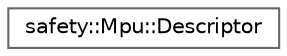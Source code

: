 digraph "Graphical Class Hierarchy"
{
 // LATEX_PDF_SIZE
  bgcolor="transparent";
  edge [fontname=Helvetica,fontsize=10,labelfontname=Helvetica,labelfontsize=10];
  node [fontname=Helvetica,fontsize=10,shape=box,height=0.2,width=0.4];
  rankdir="LR";
  Node0 [id="Node000000",label="safety::Mpu::Descriptor",height=0.2,width=0.4,color="grey40", fillcolor="white", style="filled",URL="$d8/d99/structsafety_1_1Mpu_1_1Descriptor.html",tooltip=" "];
}

